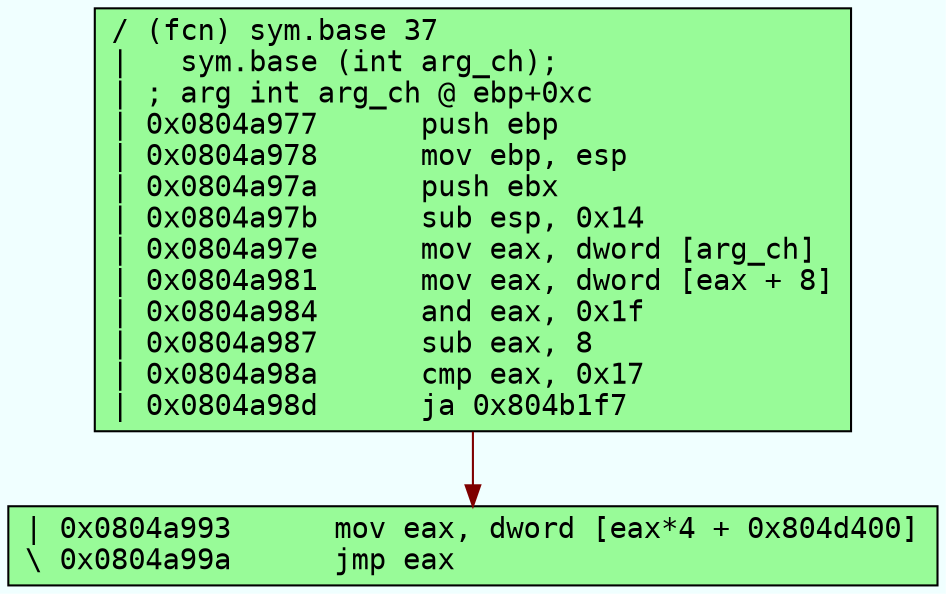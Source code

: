digraph code {
	graph [bgcolor=azure fontsize=8 fontname="Courier" splines="ortho"];
	node [fillcolor=gray style=filled shape=box];
	edge [arrowhead="normal"];
	"0x0804a977" -> "0x0804a993" [color="#7f0000"];
	"0x0804a977" [URL="sym.base/0x0804a977", fillcolor="palegreen",color="black", fontname="Courier",label="/ (fcn) sym.base 37\l|   sym.base (int arg_ch);\l| ; arg int arg_ch @ ebp+0xc\l| 0x0804a977      push ebp\l| 0x0804a978      mov ebp, esp\l| 0x0804a97a      push ebx\l| 0x0804a97b      sub esp, 0x14\l| 0x0804a97e      mov eax, dword [arg_ch]\l| 0x0804a981      mov eax, dword [eax + 8]\l| 0x0804a984      and eax, 0x1f\l| 0x0804a987      sub eax, 8\l| 0x0804a98a      cmp eax, 0x17\l| 0x0804a98d      ja 0x804b1f7\l"]
	"0x0804a993" [URL="sym.base/0x0804a993", fillcolor="palegreen",color="black", fontname="Courier",label="| 0x0804a993      mov eax, dword [eax*4 + 0x804d400]\l\\ 0x0804a99a      jmp eax\l"]
}
